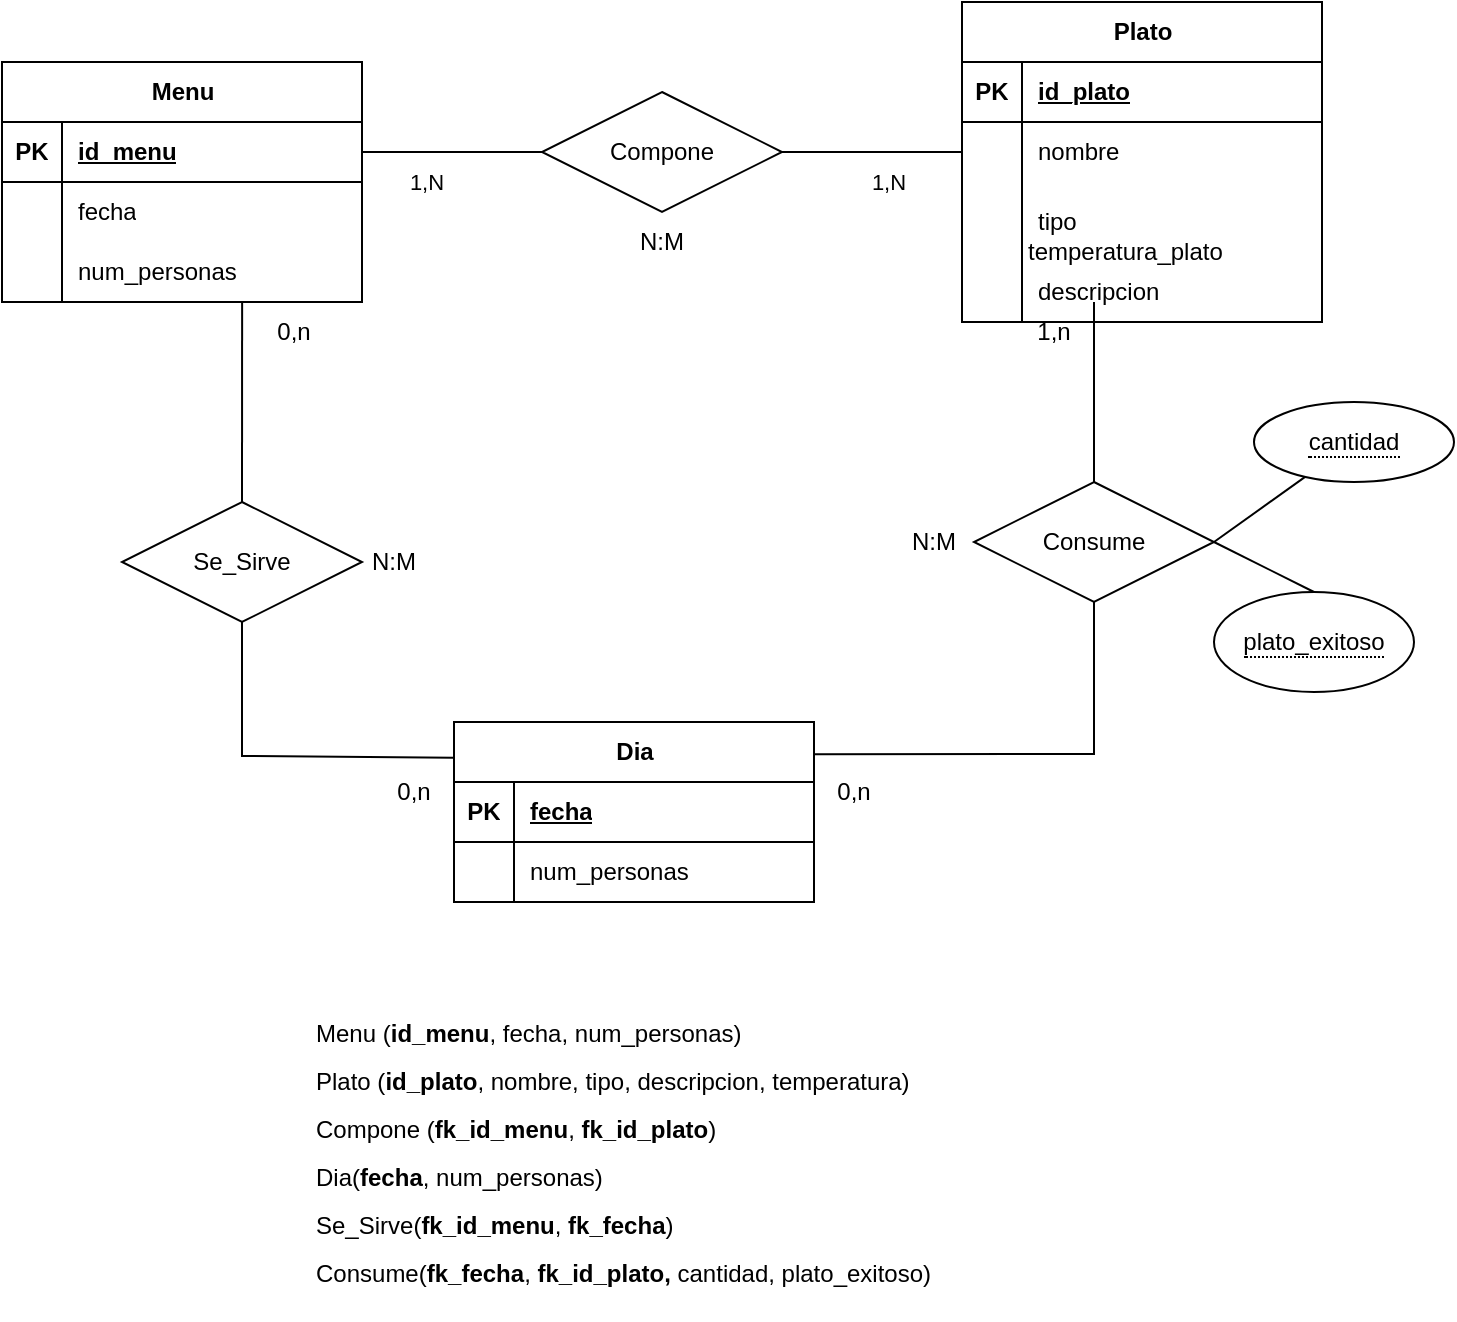 <mxfile version="22.0.6" type="github">
  <diagram name="Página-1" id="oSshZ5akowNSFTycrYSH">
    <mxGraphModel dx="1728" dy="958" grid="1" gridSize="10" guides="1" tooltips="1" connect="1" arrows="1" fold="1" page="1" pageScale="1" pageWidth="827" pageHeight="1169" math="0" shadow="0">
      <root>
        <mxCell id="0" />
        <mxCell id="1" parent="0" />
        <mxCell id="Z6DmoLf8ZXxGUTIYPe1--1" value="Menu" style="shape=table;startSize=30;container=1;collapsible=1;childLayout=tableLayout;fixedRows=1;rowLines=0;fontStyle=1;align=center;resizeLast=1;html=1;" parent="1" vertex="1">
          <mxGeometry x="84" y="190" width="180" height="120" as="geometry" />
        </mxCell>
        <mxCell id="Z6DmoLf8ZXxGUTIYPe1--2" value="" style="shape=tableRow;horizontal=0;startSize=0;swimlaneHead=0;swimlaneBody=0;fillColor=none;collapsible=0;dropTarget=0;points=[[0,0.5],[1,0.5]];portConstraint=eastwest;top=0;left=0;right=0;bottom=1;" parent="Z6DmoLf8ZXxGUTIYPe1--1" vertex="1">
          <mxGeometry y="30" width="180" height="30" as="geometry" />
        </mxCell>
        <mxCell id="Z6DmoLf8ZXxGUTIYPe1--3" value="PK" style="shape=partialRectangle;connectable=0;fillColor=none;top=0;left=0;bottom=0;right=0;fontStyle=1;overflow=hidden;whiteSpace=wrap;html=1;" parent="Z6DmoLf8ZXxGUTIYPe1--2" vertex="1">
          <mxGeometry width="30" height="30" as="geometry">
            <mxRectangle width="30" height="30" as="alternateBounds" />
          </mxGeometry>
        </mxCell>
        <mxCell id="Z6DmoLf8ZXxGUTIYPe1--4" value="id_menu" style="shape=partialRectangle;connectable=0;fillColor=none;top=0;left=0;bottom=0;right=0;align=left;spacingLeft=6;fontStyle=5;overflow=hidden;whiteSpace=wrap;html=1;" parent="Z6DmoLf8ZXxGUTIYPe1--2" vertex="1">
          <mxGeometry x="30" width="150" height="30" as="geometry">
            <mxRectangle width="150" height="30" as="alternateBounds" />
          </mxGeometry>
        </mxCell>
        <mxCell id="Z6DmoLf8ZXxGUTIYPe1--5" value="" style="shape=tableRow;horizontal=0;startSize=0;swimlaneHead=0;swimlaneBody=0;fillColor=none;collapsible=0;dropTarget=0;points=[[0,0.5],[1,0.5]];portConstraint=eastwest;top=0;left=0;right=0;bottom=0;" parent="Z6DmoLf8ZXxGUTIYPe1--1" vertex="1">
          <mxGeometry y="60" width="180" height="30" as="geometry" />
        </mxCell>
        <mxCell id="Z6DmoLf8ZXxGUTIYPe1--6" value="" style="shape=partialRectangle;connectable=0;fillColor=none;top=0;left=0;bottom=0;right=0;editable=1;overflow=hidden;whiteSpace=wrap;html=1;" parent="Z6DmoLf8ZXxGUTIYPe1--5" vertex="1">
          <mxGeometry width="30" height="30" as="geometry">
            <mxRectangle width="30" height="30" as="alternateBounds" />
          </mxGeometry>
        </mxCell>
        <mxCell id="Z6DmoLf8ZXxGUTIYPe1--7" value="fecha" style="shape=partialRectangle;connectable=0;fillColor=none;top=0;left=0;bottom=0;right=0;align=left;spacingLeft=6;overflow=hidden;whiteSpace=wrap;html=1;" parent="Z6DmoLf8ZXxGUTIYPe1--5" vertex="1">
          <mxGeometry x="30" width="150" height="30" as="geometry">
            <mxRectangle width="150" height="30" as="alternateBounds" />
          </mxGeometry>
        </mxCell>
        <mxCell id="Z6DmoLf8ZXxGUTIYPe1--8" value="" style="shape=tableRow;horizontal=0;startSize=0;swimlaneHead=0;swimlaneBody=0;fillColor=none;collapsible=0;dropTarget=0;points=[[0,0.5],[1,0.5]];portConstraint=eastwest;top=0;left=0;right=0;bottom=0;" parent="Z6DmoLf8ZXxGUTIYPe1--1" vertex="1">
          <mxGeometry y="90" width="180" height="30" as="geometry" />
        </mxCell>
        <mxCell id="Z6DmoLf8ZXxGUTIYPe1--9" value="" style="shape=partialRectangle;connectable=0;fillColor=none;top=0;left=0;bottom=0;right=0;editable=1;overflow=hidden;whiteSpace=wrap;html=1;" parent="Z6DmoLf8ZXxGUTIYPe1--8" vertex="1">
          <mxGeometry width="30" height="30" as="geometry">
            <mxRectangle width="30" height="30" as="alternateBounds" />
          </mxGeometry>
        </mxCell>
        <mxCell id="Z6DmoLf8ZXxGUTIYPe1--10" value="num_personas" style="shape=partialRectangle;connectable=0;fillColor=none;top=0;left=0;bottom=0;right=0;align=left;spacingLeft=6;overflow=hidden;whiteSpace=wrap;html=1;" parent="Z6DmoLf8ZXxGUTIYPe1--8" vertex="1">
          <mxGeometry x="30" width="150" height="30" as="geometry">
            <mxRectangle width="150" height="30" as="alternateBounds" />
          </mxGeometry>
        </mxCell>
        <mxCell id="Z6DmoLf8ZXxGUTIYPe1--14" value="Plato" style="shape=table;startSize=30;container=1;collapsible=1;childLayout=tableLayout;fixedRows=1;rowLines=0;fontStyle=1;align=center;resizeLast=1;html=1;" parent="1" vertex="1">
          <mxGeometry x="564" y="160" width="180" height="160" as="geometry" />
        </mxCell>
        <mxCell id="Z6DmoLf8ZXxGUTIYPe1--15" value="" style="shape=tableRow;horizontal=0;startSize=0;swimlaneHead=0;swimlaneBody=0;fillColor=none;collapsible=0;dropTarget=0;points=[[0,0.5],[1,0.5]];portConstraint=eastwest;top=0;left=0;right=0;bottom=1;" parent="Z6DmoLf8ZXxGUTIYPe1--14" vertex="1">
          <mxGeometry y="30" width="180" height="30" as="geometry" />
        </mxCell>
        <mxCell id="Z6DmoLf8ZXxGUTIYPe1--16" value="PK" style="shape=partialRectangle;connectable=0;fillColor=none;top=0;left=0;bottom=0;right=0;fontStyle=1;overflow=hidden;whiteSpace=wrap;html=1;" parent="Z6DmoLf8ZXxGUTIYPe1--15" vertex="1">
          <mxGeometry width="30" height="30" as="geometry">
            <mxRectangle width="30" height="30" as="alternateBounds" />
          </mxGeometry>
        </mxCell>
        <mxCell id="Z6DmoLf8ZXxGUTIYPe1--17" value="id_plato" style="shape=partialRectangle;connectable=0;fillColor=none;top=0;left=0;bottom=0;right=0;align=left;spacingLeft=6;fontStyle=5;overflow=hidden;whiteSpace=wrap;html=1;" parent="Z6DmoLf8ZXxGUTIYPe1--15" vertex="1">
          <mxGeometry x="30" width="150" height="30" as="geometry">
            <mxRectangle width="150" height="30" as="alternateBounds" />
          </mxGeometry>
        </mxCell>
        <mxCell id="Z6DmoLf8ZXxGUTIYPe1--18" value="" style="shape=tableRow;horizontal=0;startSize=0;swimlaneHead=0;swimlaneBody=0;fillColor=none;collapsible=0;dropTarget=0;points=[[0,0.5],[1,0.5]];portConstraint=eastwest;top=0;left=0;right=0;bottom=0;" parent="Z6DmoLf8ZXxGUTIYPe1--14" vertex="1">
          <mxGeometry y="60" width="180" height="30" as="geometry" />
        </mxCell>
        <mxCell id="Z6DmoLf8ZXxGUTIYPe1--19" value="" style="shape=partialRectangle;connectable=0;fillColor=none;top=0;left=0;bottom=0;right=0;editable=1;overflow=hidden;whiteSpace=wrap;html=1;" parent="Z6DmoLf8ZXxGUTIYPe1--18" vertex="1">
          <mxGeometry width="30" height="30" as="geometry">
            <mxRectangle width="30" height="30" as="alternateBounds" />
          </mxGeometry>
        </mxCell>
        <mxCell id="Z6DmoLf8ZXxGUTIYPe1--20" value="nombre" style="shape=partialRectangle;connectable=0;fillColor=none;top=0;left=0;bottom=0;right=0;align=left;spacingLeft=6;overflow=hidden;whiteSpace=wrap;html=1;" parent="Z6DmoLf8ZXxGUTIYPe1--18" vertex="1">
          <mxGeometry x="30" width="150" height="30" as="geometry">
            <mxRectangle width="150" height="30" as="alternateBounds" />
          </mxGeometry>
        </mxCell>
        <mxCell id="Z6DmoLf8ZXxGUTIYPe1--21" value="" style="shape=tableRow;horizontal=0;startSize=0;swimlaneHead=0;swimlaneBody=0;fillColor=none;collapsible=0;dropTarget=0;points=[[0,0.5],[1,0.5]];portConstraint=eastwest;top=0;left=0;right=0;bottom=0;" parent="Z6DmoLf8ZXxGUTIYPe1--14" vertex="1">
          <mxGeometry y="90" width="180" height="40" as="geometry" />
        </mxCell>
        <mxCell id="Z6DmoLf8ZXxGUTIYPe1--22" value="" style="shape=partialRectangle;connectable=0;fillColor=none;top=0;left=0;bottom=0;right=0;editable=1;overflow=hidden;whiteSpace=wrap;html=1;" parent="Z6DmoLf8ZXxGUTIYPe1--21" vertex="1">
          <mxGeometry width="30" height="40" as="geometry">
            <mxRectangle width="30" height="40" as="alternateBounds" />
          </mxGeometry>
        </mxCell>
        <mxCell id="Z6DmoLf8ZXxGUTIYPe1--23" value="tipo" style="shape=partialRectangle;connectable=0;fillColor=none;top=0;left=0;bottom=0;right=0;align=left;spacingLeft=6;overflow=hidden;whiteSpace=wrap;html=1;" parent="Z6DmoLf8ZXxGUTIYPe1--21" vertex="1">
          <mxGeometry x="30" width="150" height="40" as="geometry">
            <mxRectangle width="150" height="40" as="alternateBounds" />
          </mxGeometry>
        </mxCell>
        <mxCell id="Z6DmoLf8ZXxGUTIYPe1--24" value="" style="shape=tableRow;horizontal=0;startSize=0;swimlaneHead=0;swimlaneBody=0;fillColor=none;collapsible=0;dropTarget=0;points=[[0,0.5],[1,0.5]];portConstraint=eastwest;top=0;left=0;right=0;bottom=0;" parent="Z6DmoLf8ZXxGUTIYPe1--14" vertex="1">
          <mxGeometry y="130" width="180" height="30" as="geometry" />
        </mxCell>
        <mxCell id="Z6DmoLf8ZXxGUTIYPe1--25" value="" style="shape=partialRectangle;connectable=0;fillColor=none;top=0;left=0;bottom=0;right=0;editable=1;overflow=hidden;whiteSpace=wrap;html=1;" parent="Z6DmoLf8ZXxGUTIYPe1--24" vertex="1">
          <mxGeometry width="30" height="30" as="geometry">
            <mxRectangle width="30" height="30" as="alternateBounds" />
          </mxGeometry>
        </mxCell>
        <mxCell id="Z6DmoLf8ZXxGUTIYPe1--26" value="descripcion" style="shape=partialRectangle;connectable=0;fillColor=none;top=0;left=0;bottom=0;right=0;align=left;spacingLeft=6;overflow=hidden;whiteSpace=wrap;html=1;" parent="Z6DmoLf8ZXxGUTIYPe1--24" vertex="1">
          <mxGeometry x="30" width="150" height="30" as="geometry">
            <mxRectangle width="150" height="30" as="alternateBounds" />
          </mxGeometry>
        </mxCell>
        <mxCell id="Z6DmoLf8ZXxGUTIYPe1--30" value="Compone" style="shape=rhombus;perimeter=rhombusPerimeter;whiteSpace=wrap;html=1;align=center;" parent="1" vertex="1">
          <mxGeometry x="354" y="205" width="120" height="60" as="geometry" />
        </mxCell>
        <mxCell id="Z6DmoLf8ZXxGUTIYPe1--35" value="" style="endArrow=none;html=1;rounded=0;exitX=1;exitY=0.5;exitDx=0;exitDy=0;entryX=0;entryY=0.5;entryDx=0;entryDy=0;" parent="1" source="Z6DmoLf8ZXxGUTIYPe1--30" target="Z6DmoLf8ZXxGUTIYPe1--18" edge="1">
          <mxGeometry relative="1" as="geometry">
            <mxPoint x="434" y="234.5" as="sourcePoint" />
            <mxPoint x="574" y="234.5" as="targetPoint" />
          </mxGeometry>
        </mxCell>
        <mxCell id="Z6DmoLf8ZXxGUTIYPe1--37" value="1,N" style="edgeLabel;html=1;align=center;verticalAlign=middle;resizable=0;points=[];" parent="Z6DmoLf8ZXxGUTIYPe1--35" vertex="1" connectable="0">
          <mxGeometry x="0.178" y="2" relative="1" as="geometry">
            <mxPoint y="17" as="offset" />
          </mxGeometry>
        </mxCell>
        <mxCell id="Z6DmoLf8ZXxGUTIYPe1--36" value="" style="endArrow=none;html=1;rounded=0;exitX=1;exitY=0.5;exitDx=0;exitDy=0;entryX=0;entryY=0.5;entryDx=0;entryDy=0;" parent="1" source="Z6DmoLf8ZXxGUTIYPe1--2" target="Z6DmoLf8ZXxGUTIYPe1--30" edge="1">
          <mxGeometry relative="1" as="geometry">
            <mxPoint x="254" y="234.5" as="sourcePoint" />
            <mxPoint x="304" y="235" as="targetPoint" />
            <Array as="points">
              <mxPoint x="310" y="235" />
            </Array>
          </mxGeometry>
        </mxCell>
        <mxCell id="Z6DmoLf8ZXxGUTIYPe1--40" value="1,N" style="edgeLabel;html=1;align=center;verticalAlign=middle;resizable=0;points=[];" parent="Z6DmoLf8ZXxGUTIYPe1--36" vertex="1" connectable="0">
          <mxGeometry x="-0.297" y="-2" relative="1" as="geometry">
            <mxPoint y="13" as="offset" />
          </mxGeometry>
        </mxCell>
        <mxCell id="Z6DmoLf8ZXxGUTIYPe1--38" value="" style="endArrow=none;html=1;rounded=0;exitX=1;exitY=0.5;exitDx=0;exitDy=0;" parent="1" source="7KdjN5qjOEXPSJGkGwaG-17" target="Z6DmoLf8ZXxGUTIYPe1--39" edge="1">
          <mxGeometry relative="1" as="geometry">
            <mxPoint x="454" y="255" as="sourcePoint" />
            <mxPoint x="414" y="310" as="targetPoint" />
          </mxGeometry>
        </mxCell>
        <mxCell id="Z6DmoLf8ZXxGUTIYPe1--39" value="&lt;span style=&quot;border-bottom: 1px dotted&quot;&gt;cantidad&lt;/span&gt;" style="ellipse;whiteSpace=wrap;html=1;align=center;" parent="1" vertex="1">
          <mxGeometry x="710" y="360" width="100" height="40" as="geometry" />
        </mxCell>
        <mxCell id="oMDPHmmvpc1I7Un1J_bT-1" value="&lt;p style=&quot;line-height: 200%;&quot;&gt;Menu (&lt;b&gt;id_menu&lt;/b&gt;, fecha, num_personas)&lt;br&gt;Plato (&lt;b&gt;id_plato&lt;/b&gt;, nombre, tipo, descripcion, temperatura)&lt;br&gt;Compone (&lt;b&gt;fk_id_menu&lt;/b&gt;, &lt;b&gt;fk_id_plato&lt;/b&gt;)&amp;nbsp;&lt;br&gt;Dia(&lt;b style=&quot;border-color: var(--border-color);&quot;&gt;fecha&lt;/b&gt;,&amp;nbsp;num_personas)&amp;nbsp;&lt;br&gt;Se_Sirve(&lt;b style=&quot;border-color: var(--border-color);&quot;&gt;fk_id_menu&lt;/b&gt;,&amp;nbsp;&lt;b style=&quot;border-color: var(--border-color);&quot;&gt;fk_fecha&lt;/b&gt;)&amp;nbsp;&lt;br&gt;Consume(&lt;b style=&quot;border-color: var(--border-color);&quot;&gt;fk_fecha&lt;/b&gt;,&amp;nbsp;&lt;b style=&quot;border-color: var(--border-color);&quot;&gt;fk_id_plato,&lt;/b&gt;&lt;span style=&quot;border-color: var(--border-color);&quot;&gt;&amp;nbsp;cantidad, plato_exitoso&lt;/span&gt;)&amp;nbsp;&lt;/p&gt;" style="text;html=1;strokeColor=none;fillColor=none;align=left;verticalAlign=middle;whiteSpace=wrap;rounded=0;" parent="1" vertex="1">
          <mxGeometry x="239" y="660" width="350" height="150" as="geometry" />
        </mxCell>
        <mxCell id="7KdjN5qjOEXPSJGkGwaG-1" value="Dia" style="shape=table;startSize=30;container=1;collapsible=1;childLayout=tableLayout;fixedRows=1;rowLines=0;fontStyle=1;align=center;resizeLast=1;html=1;" vertex="1" parent="1">
          <mxGeometry x="310" y="520" width="180" height="90" as="geometry" />
        </mxCell>
        <mxCell id="7KdjN5qjOEXPSJGkGwaG-2" value="" style="shape=tableRow;horizontal=0;startSize=0;swimlaneHead=0;swimlaneBody=0;fillColor=none;collapsible=0;dropTarget=0;points=[[0,0.5],[1,0.5]];portConstraint=eastwest;top=0;left=0;right=0;bottom=1;" vertex="1" parent="7KdjN5qjOEXPSJGkGwaG-1">
          <mxGeometry y="30" width="180" height="30" as="geometry" />
        </mxCell>
        <mxCell id="7KdjN5qjOEXPSJGkGwaG-3" value="PK" style="shape=partialRectangle;connectable=0;fillColor=none;top=0;left=0;bottom=0;right=0;fontStyle=1;overflow=hidden;whiteSpace=wrap;html=1;" vertex="1" parent="7KdjN5qjOEXPSJGkGwaG-2">
          <mxGeometry width="30" height="30" as="geometry">
            <mxRectangle width="30" height="30" as="alternateBounds" />
          </mxGeometry>
        </mxCell>
        <mxCell id="7KdjN5qjOEXPSJGkGwaG-4" value="fecha" style="shape=partialRectangle;connectable=0;fillColor=none;top=0;left=0;bottom=0;right=0;align=left;spacingLeft=6;fontStyle=5;overflow=hidden;whiteSpace=wrap;html=1;" vertex="1" parent="7KdjN5qjOEXPSJGkGwaG-2">
          <mxGeometry x="30" width="150" height="30" as="geometry">
            <mxRectangle width="150" height="30" as="alternateBounds" />
          </mxGeometry>
        </mxCell>
        <mxCell id="7KdjN5qjOEXPSJGkGwaG-8" value="" style="shape=tableRow;horizontal=0;startSize=0;swimlaneHead=0;swimlaneBody=0;fillColor=none;collapsible=0;dropTarget=0;points=[[0,0.5],[1,0.5]];portConstraint=eastwest;top=0;left=0;right=0;bottom=0;" vertex="1" parent="7KdjN5qjOEXPSJGkGwaG-1">
          <mxGeometry y="60" width="180" height="30" as="geometry" />
        </mxCell>
        <mxCell id="7KdjN5qjOEXPSJGkGwaG-9" value="" style="shape=partialRectangle;connectable=0;fillColor=none;top=0;left=0;bottom=0;right=0;editable=1;overflow=hidden;whiteSpace=wrap;html=1;" vertex="1" parent="7KdjN5qjOEXPSJGkGwaG-8">
          <mxGeometry width="30" height="30" as="geometry">
            <mxRectangle width="30" height="30" as="alternateBounds" />
          </mxGeometry>
        </mxCell>
        <mxCell id="7KdjN5qjOEXPSJGkGwaG-10" value="num_personas" style="shape=partialRectangle;connectable=0;fillColor=none;top=0;left=0;bottom=0;right=0;align=left;spacingLeft=6;overflow=hidden;whiteSpace=wrap;html=1;" vertex="1" parent="7KdjN5qjOEXPSJGkGwaG-8">
          <mxGeometry x="30" width="150" height="30" as="geometry">
            <mxRectangle width="150" height="30" as="alternateBounds" />
          </mxGeometry>
        </mxCell>
        <mxCell id="7KdjN5qjOEXPSJGkGwaG-14" value="&lt;span style=&quot;border-bottom: 1px dotted&quot;&gt;plato_exitoso&lt;/span&gt;" style="ellipse;whiteSpace=wrap;html=1;align=center;" vertex="1" parent="1">
          <mxGeometry x="690" y="455" width="100" height="50" as="geometry" />
        </mxCell>
        <mxCell id="7KdjN5qjOEXPSJGkGwaG-15" value="" style="endArrow=none;html=1;rounded=0;exitX=1;exitY=0.5;exitDx=0;exitDy=0;entryX=0.5;entryY=0;entryDx=0;entryDy=0;" edge="1" parent="1" source="7KdjN5qjOEXPSJGkGwaG-17" target="7KdjN5qjOEXPSJGkGwaG-14">
          <mxGeometry relative="1" as="geometry">
            <mxPoint x="424" y="275" as="sourcePoint" />
            <mxPoint x="467" y="336" as="targetPoint" />
          </mxGeometry>
        </mxCell>
        <mxCell id="7KdjN5qjOEXPSJGkGwaG-16" value="Se_Sirve" style="shape=rhombus;perimeter=rhombusPerimeter;whiteSpace=wrap;html=1;align=center;" vertex="1" parent="1">
          <mxGeometry x="144" y="410" width="120" height="60" as="geometry" />
        </mxCell>
        <mxCell id="7KdjN5qjOEXPSJGkGwaG-17" value="Consume" style="shape=rhombus;perimeter=rhombusPerimeter;whiteSpace=wrap;html=1;align=center;" vertex="1" parent="1">
          <mxGeometry x="570" y="400" width="120" height="60" as="geometry" />
        </mxCell>
        <mxCell id="7KdjN5qjOEXPSJGkGwaG-19" value="" style="endArrow=none;html=1;rounded=0;exitX=0.667;exitY=0.996;exitDx=0;exitDy=0;exitPerimeter=0;entryX=0.5;entryY=0;entryDx=0;entryDy=0;" edge="1" parent="1" target="7KdjN5qjOEXPSJGkGwaG-16">
          <mxGeometry relative="1" as="geometry">
            <mxPoint x="204.06" y="309.88" as="sourcePoint" />
            <mxPoint x="490" y="390" as="targetPoint" />
          </mxGeometry>
        </mxCell>
        <mxCell id="7KdjN5qjOEXPSJGkGwaG-20" value="" style="endArrow=none;html=1;rounded=0;exitX=0.5;exitY=1;exitDx=0;exitDy=0;entryX=0;entryY=0.198;entryDx=0;entryDy=0;entryPerimeter=0;" edge="1" parent="1" source="7KdjN5qjOEXPSJGkGwaG-16" target="7KdjN5qjOEXPSJGkGwaG-1">
          <mxGeometry relative="1" as="geometry">
            <mxPoint x="180" y="475" as="sourcePoint" />
            <mxPoint x="180" y="575" as="targetPoint" />
            <Array as="points">
              <mxPoint x="204" y="537" />
            </Array>
          </mxGeometry>
        </mxCell>
        <mxCell id="7KdjN5qjOEXPSJGkGwaG-21" value="" style="endArrow=none;html=1;rounded=0;exitX=1.002;exitY=0.179;exitDx=0;exitDy=0;exitPerimeter=0;entryX=0.5;entryY=1;entryDx=0;entryDy=0;" edge="1" parent="1" source="7KdjN5qjOEXPSJGkGwaG-1" target="7KdjN5qjOEXPSJGkGwaG-17">
          <mxGeometry relative="1" as="geometry">
            <mxPoint x="440" y="470" as="sourcePoint" />
            <mxPoint x="600" y="470" as="targetPoint" />
            <Array as="points">
              <mxPoint x="630" y="536" />
            </Array>
          </mxGeometry>
        </mxCell>
        <mxCell id="7KdjN5qjOEXPSJGkGwaG-22" value="" style="endArrow=none;html=1;rounded=0;entryX=0.5;entryY=0;entryDx=0;entryDy=0;" edge="1" parent="1" target="7KdjN5qjOEXPSJGkGwaG-17">
          <mxGeometry relative="1" as="geometry">
            <mxPoint x="630" y="310" as="sourcePoint" />
            <mxPoint x="600" y="470" as="targetPoint" />
          </mxGeometry>
        </mxCell>
        <mxCell id="7KdjN5qjOEXPSJGkGwaG-25" value="0,n" style="text;html=1;strokeColor=none;fillColor=none;align=center;verticalAlign=middle;whiteSpace=wrap;rounded=0;" vertex="1" parent="1">
          <mxGeometry x="200" y="310" width="60" height="30" as="geometry" />
        </mxCell>
        <mxCell id="7KdjN5qjOEXPSJGkGwaG-26" value="N:M" style="text;html=1;strokeColor=none;fillColor=none;align=center;verticalAlign=middle;whiteSpace=wrap;rounded=0;" vertex="1" parent="1">
          <mxGeometry x="520" y="415" width="60" height="30" as="geometry" />
        </mxCell>
        <mxCell id="7KdjN5qjOEXPSJGkGwaG-27" value="N:M" style="text;html=1;strokeColor=none;fillColor=none;align=center;verticalAlign=middle;whiteSpace=wrap;rounded=0;" vertex="1" parent="1">
          <mxGeometry x="250" y="425" width="60" height="30" as="geometry" />
        </mxCell>
        <mxCell id="7KdjN5qjOEXPSJGkGwaG-28" value="N:M" style="text;html=1;strokeColor=none;fillColor=none;align=center;verticalAlign=middle;whiteSpace=wrap;rounded=0;" vertex="1" parent="1">
          <mxGeometry x="384" y="265" width="60" height="30" as="geometry" />
        </mxCell>
        <mxCell id="7KdjN5qjOEXPSJGkGwaG-29" value="1,n" style="text;html=1;strokeColor=none;fillColor=none;align=center;verticalAlign=middle;whiteSpace=wrap;rounded=0;" vertex="1" parent="1">
          <mxGeometry x="580" y="310" width="60" height="30" as="geometry" />
        </mxCell>
        <mxCell id="7KdjN5qjOEXPSJGkGwaG-30" value="0,n" style="text;html=1;strokeColor=none;fillColor=none;align=center;verticalAlign=middle;whiteSpace=wrap;rounded=0;" vertex="1" parent="1">
          <mxGeometry x="480" y="540" width="60" height="30" as="geometry" />
        </mxCell>
        <mxCell id="7KdjN5qjOEXPSJGkGwaG-31" value="0,n" style="text;html=1;strokeColor=none;fillColor=none;align=center;verticalAlign=middle;whiteSpace=wrap;rounded=0;" vertex="1" parent="1">
          <mxGeometry x="260" y="540" width="60" height="30" as="geometry" />
        </mxCell>
        <mxCell id="7KdjN5qjOEXPSJGkGwaG-32" value="temperatura_plato" style="shape=partialRectangle;connectable=0;fillColor=none;top=0;left=0;bottom=0;right=0;align=left;spacingLeft=6;overflow=hidden;whiteSpace=wrap;html=1;" vertex="1" parent="1">
          <mxGeometry x="589" y="270" width="121" height="30" as="geometry">
            <mxRectangle width="150" height="30" as="alternateBounds" />
          </mxGeometry>
        </mxCell>
      </root>
    </mxGraphModel>
  </diagram>
</mxfile>
